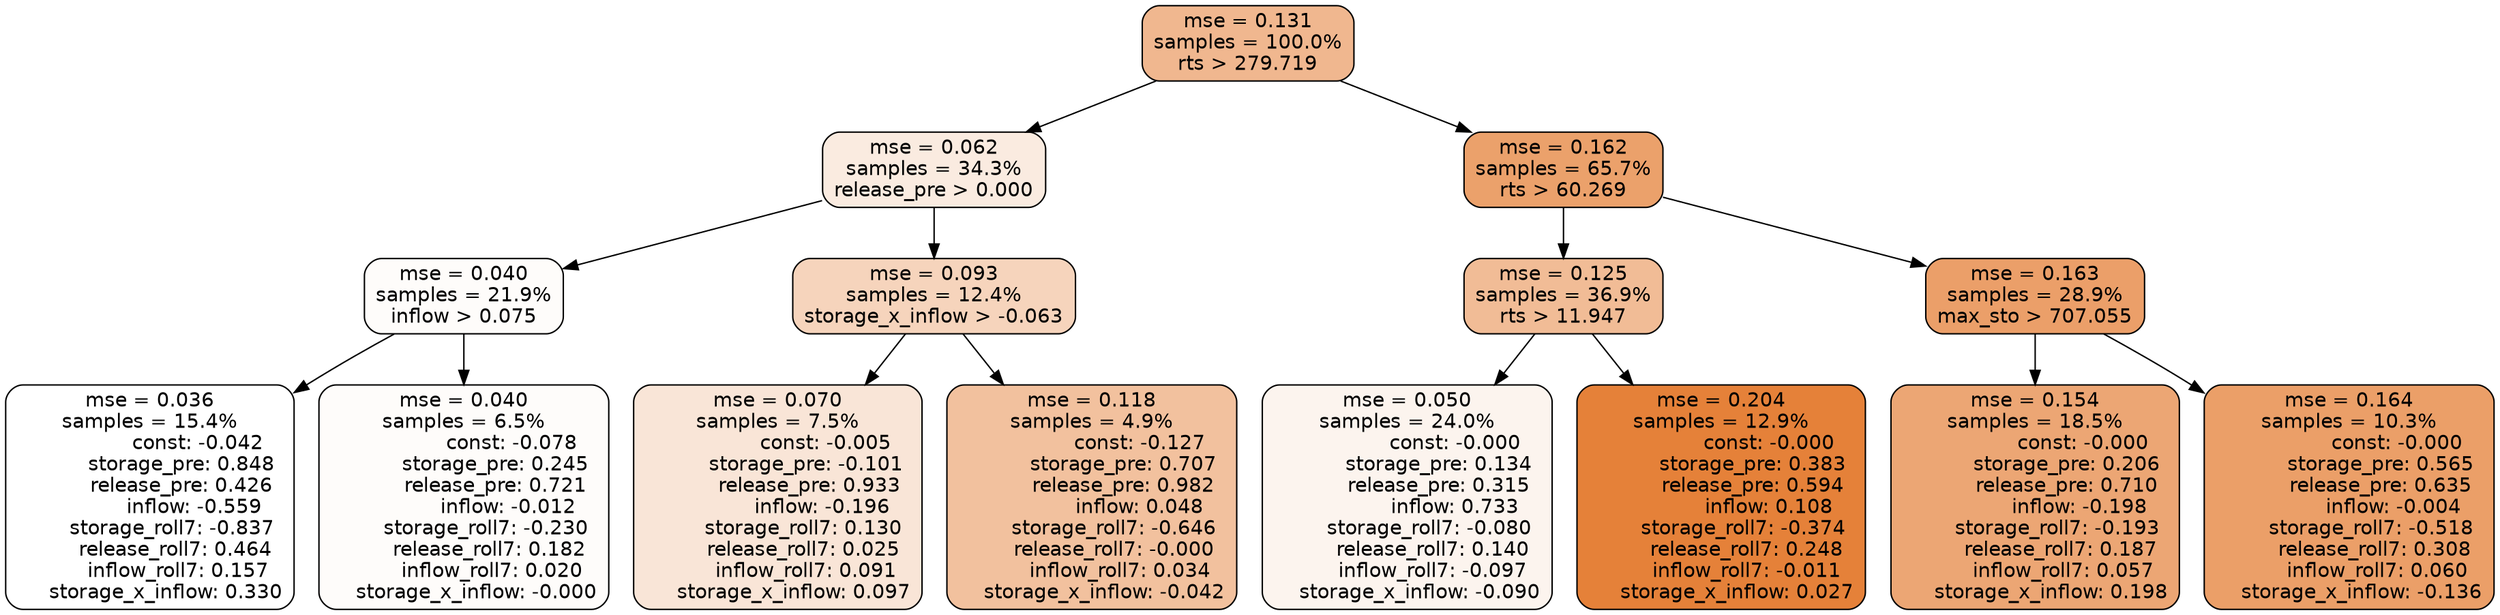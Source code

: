 digraph tree {
node [shape=rectangle, style="filled, rounded", color="black", fontname=helvetica] ;
edge [fontname=helvetica] ;
	"0" [label="mse = 0.131
samples = 100.0%
rts > 279.719", fillcolor="#f0b78f"]
	"8" [label="mse = 0.062
samples = 34.3%
release_pre > 0.000", fillcolor="#faebe0"]
	"1" [label="mse = 0.162
samples = 65.7%
rts > 60.269", fillcolor="#eba16b"]
	"9" [label="mse = 0.040
samples = 21.9%
inflow > 0.075", fillcolor="#fefcfa"]
	"12" [label="mse = 0.093
samples = 12.4%
storage_x_inflow > -0.063", fillcolor="#f6d4bc"]
	"2" [label="mse = 0.125
samples = 36.9%
rts > 11.947", fillcolor="#f1bc96"]
	"5" [label="mse = 0.163
samples = 28.9%
max_sto > 707.055", fillcolor="#eb9f69"]
	"10" [label="mse = 0.036
samples = 15.4%
               const: -0.042
          storage_pre: 0.848
          release_pre: 0.426
              inflow: -0.559
       storage_roll7: -0.837
        release_roll7: 0.464
         inflow_roll7: 0.157
     storage_x_inflow: 0.330", fillcolor="#ffffff"]
	"11" [label="mse = 0.040
samples = 6.5%
               const: -0.078
          storage_pre: 0.245
          release_pre: 0.721
              inflow: -0.012
       storage_roll7: -0.230
        release_roll7: 0.182
         inflow_roll7: 0.020
    storage_x_inflow: -0.000", fillcolor="#fefcfa"]
	"13" [label="mse = 0.070
samples = 7.5%
               const: -0.005
         storage_pre: -0.101
          release_pre: 0.933
              inflow: -0.196
        storage_roll7: 0.130
        release_roll7: 0.025
         inflow_roll7: 0.091
     storage_x_inflow: 0.097", fillcolor="#f9e5d7"]
	"14" [label="mse = 0.118
samples = 4.9%
               const: -0.127
          storage_pre: 0.707
          release_pre: 0.982
               inflow: 0.048
       storage_roll7: -0.646
       release_roll7: -0.000
         inflow_roll7: 0.034
    storage_x_inflow: -0.042", fillcolor="#f2c19e"]
	"3" [label="mse = 0.050
samples = 24.0%
               const: -0.000
          storage_pre: 0.134
          release_pre: 0.315
               inflow: 0.733
       storage_roll7: -0.080
        release_roll7: 0.140
        inflow_roll7: -0.097
    storage_x_inflow: -0.090", fillcolor="#fcf4ee"]
	"4" [label="mse = 0.204
samples = 12.9%
               const: -0.000
          storage_pre: 0.383
          release_pre: 0.594
               inflow: 0.108
       storage_roll7: -0.374
        release_roll7: 0.248
        inflow_roll7: -0.011
     storage_x_inflow: 0.027", fillcolor="#e58139"]
	"6" [label="mse = 0.154
samples = 18.5%
               const: -0.000
          storage_pre: 0.206
          release_pre: 0.710
              inflow: -0.198
       storage_roll7: -0.193
        release_roll7: 0.187
         inflow_roll7: 0.057
     storage_x_inflow: 0.198", fillcolor="#eca674"]
	"7" [label="mse = 0.164
samples = 10.3%
               const: -0.000
          storage_pre: 0.565
          release_pre: 0.635
              inflow: -0.004
       storage_roll7: -0.518
        release_roll7: 0.308
         inflow_roll7: 0.060
    storage_x_inflow: -0.136", fillcolor="#eb9f68"]

	"0" -> "1"
	"0" -> "8"
	"8" -> "9"
	"8" -> "12"
	"1" -> "2"
	"1" -> "5"
	"9" -> "10"
	"9" -> "11"
	"12" -> "13"
	"12" -> "14"
	"2" -> "3"
	"2" -> "4"
	"5" -> "6"
	"5" -> "7"
}
